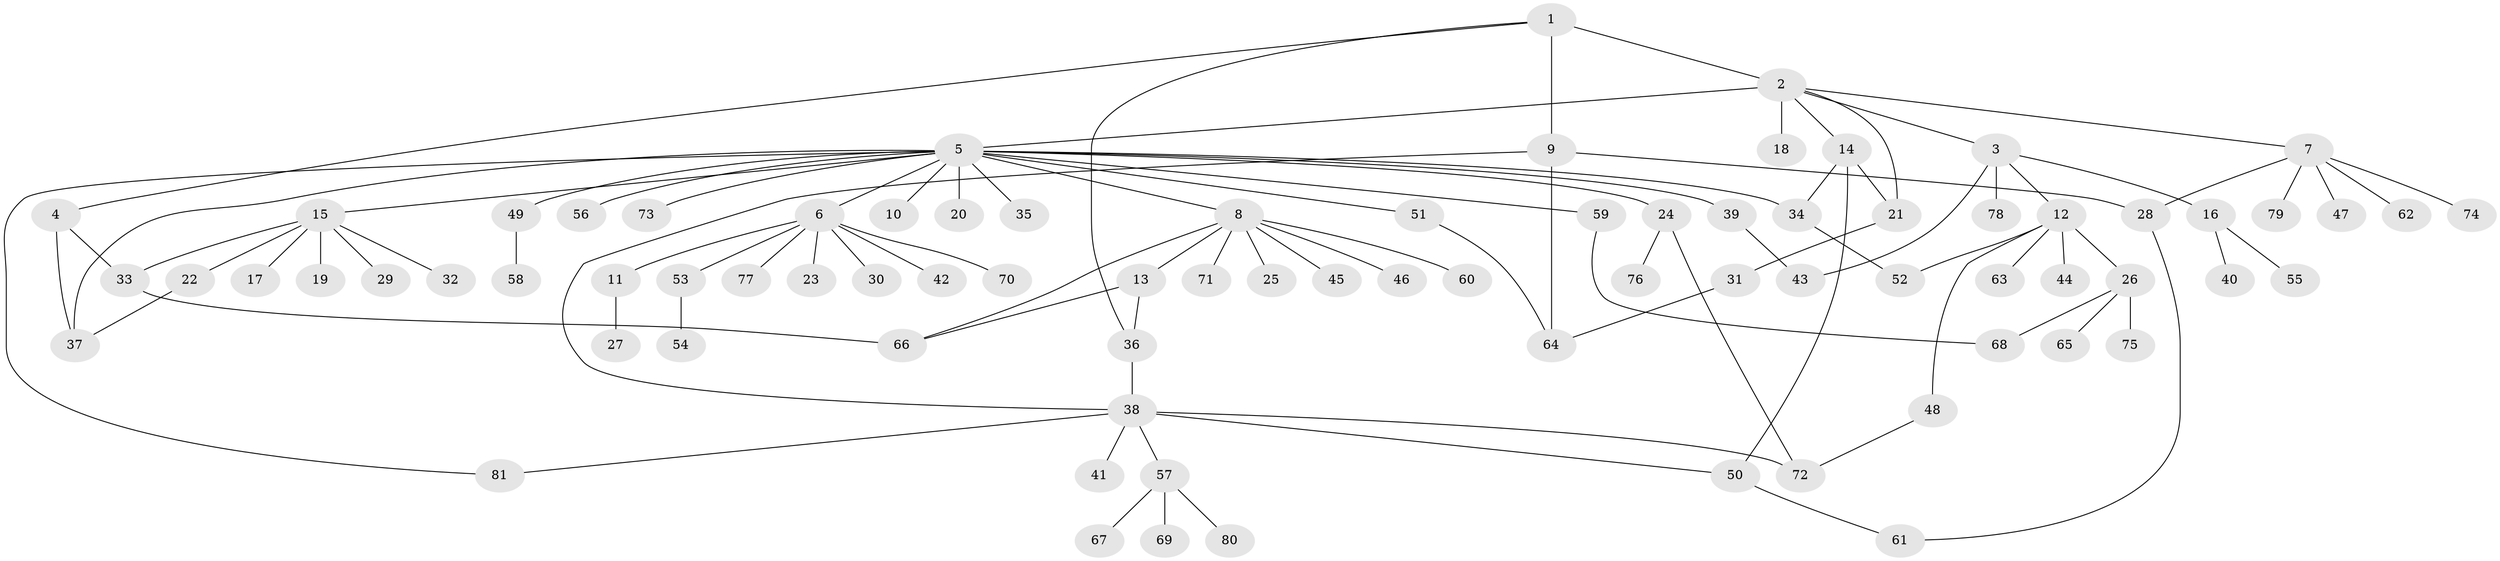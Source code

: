 // original degree distribution, {4: 0.05223880597014925, 14: 0.007462686567164179, 6: 0.007462686567164179, 5: 0.03731343283582089, 18: 0.007462686567164179, 9: 0.029850746268656716, 8: 0.022388059701492536, 2: 0.21641791044776118, 3: 0.08208955223880597, 1: 0.5373134328358209}
// Generated by graph-tools (version 1.1) at 2025/50/03/04/25 22:50:40]
// undirected, 81 vertices, 100 edges
graph export_dot {
  node [color=gray90,style=filled];
  1;
  2;
  3;
  4;
  5;
  6;
  7;
  8;
  9;
  10;
  11;
  12;
  13;
  14;
  15;
  16;
  17;
  18;
  19;
  20;
  21;
  22;
  23;
  24;
  25;
  26;
  27;
  28;
  29;
  30;
  31;
  32;
  33;
  34;
  35;
  36;
  37;
  38;
  39;
  40;
  41;
  42;
  43;
  44;
  45;
  46;
  47;
  48;
  49;
  50;
  51;
  52;
  53;
  54;
  55;
  56;
  57;
  58;
  59;
  60;
  61;
  62;
  63;
  64;
  65;
  66;
  67;
  68;
  69;
  70;
  71;
  72;
  73;
  74;
  75;
  76;
  77;
  78;
  79;
  80;
  81;
  1 -- 2 [weight=1.0];
  1 -- 4 [weight=1.0];
  1 -- 9 [weight=3.0];
  1 -- 36 [weight=1.0];
  2 -- 3 [weight=1.0];
  2 -- 5 [weight=1.0];
  2 -- 7 [weight=1.0];
  2 -- 14 [weight=1.0];
  2 -- 18 [weight=6.0];
  2 -- 21 [weight=1.0];
  3 -- 12 [weight=1.0];
  3 -- 16 [weight=1.0];
  3 -- 43 [weight=1.0];
  3 -- 78 [weight=1.0];
  4 -- 33 [weight=2.0];
  4 -- 37 [weight=1.0];
  5 -- 6 [weight=1.0];
  5 -- 8 [weight=1.0];
  5 -- 10 [weight=1.0];
  5 -- 15 [weight=1.0];
  5 -- 20 [weight=1.0];
  5 -- 24 [weight=1.0];
  5 -- 34 [weight=1.0];
  5 -- 35 [weight=1.0];
  5 -- 37 [weight=1.0];
  5 -- 39 [weight=1.0];
  5 -- 49 [weight=1.0];
  5 -- 51 [weight=1.0];
  5 -- 56 [weight=1.0];
  5 -- 59 [weight=1.0];
  5 -- 73 [weight=1.0];
  5 -- 81 [weight=1.0];
  6 -- 11 [weight=1.0];
  6 -- 23 [weight=1.0];
  6 -- 30 [weight=1.0];
  6 -- 42 [weight=1.0];
  6 -- 53 [weight=1.0];
  6 -- 70 [weight=1.0];
  6 -- 77 [weight=1.0];
  7 -- 28 [weight=1.0];
  7 -- 47 [weight=1.0];
  7 -- 62 [weight=1.0];
  7 -- 74 [weight=1.0];
  7 -- 79 [weight=1.0];
  8 -- 13 [weight=1.0];
  8 -- 25 [weight=1.0];
  8 -- 45 [weight=1.0];
  8 -- 46 [weight=1.0];
  8 -- 60 [weight=1.0];
  8 -- 66 [weight=1.0];
  8 -- 71 [weight=1.0];
  9 -- 28 [weight=1.0];
  9 -- 38 [weight=1.0];
  9 -- 64 [weight=2.0];
  11 -- 27 [weight=1.0];
  12 -- 26 [weight=1.0];
  12 -- 44 [weight=1.0];
  12 -- 48 [weight=1.0];
  12 -- 52 [weight=3.0];
  12 -- 63 [weight=1.0];
  13 -- 36 [weight=1.0];
  13 -- 66 [weight=1.0];
  14 -- 21 [weight=1.0];
  14 -- 34 [weight=1.0];
  14 -- 50 [weight=1.0];
  15 -- 17 [weight=1.0];
  15 -- 19 [weight=1.0];
  15 -- 22 [weight=1.0];
  15 -- 29 [weight=1.0];
  15 -- 32 [weight=1.0];
  15 -- 33 [weight=1.0];
  16 -- 40 [weight=1.0];
  16 -- 55 [weight=1.0];
  21 -- 31 [weight=1.0];
  22 -- 37 [weight=1.0];
  24 -- 72 [weight=1.0];
  24 -- 76 [weight=1.0];
  26 -- 65 [weight=1.0];
  26 -- 68 [weight=1.0];
  26 -- 75 [weight=1.0];
  28 -- 61 [weight=1.0];
  31 -- 64 [weight=1.0];
  33 -- 66 [weight=2.0];
  34 -- 52 [weight=1.0];
  36 -- 38 [weight=1.0];
  38 -- 41 [weight=1.0];
  38 -- 50 [weight=1.0];
  38 -- 57 [weight=1.0];
  38 -- 72 [weight=1.0];
  38 -- 81 [weight=1.0];
  39 -- 43 [weight=1.0];
  48 -- 72 [weight=1.0];
  49 -- 58 [weight=1.0];
  50 -- 61 [weight=1.0];
  51 -- 64 [weight=1.0];
  53 -- 54 [weight=1.0];
  57 -- 67 [weight=1.0];
  57 -- 69 [weight=1.0];
  57 -- 80 [weight=1.0];
  59 -- 68 [weight=1.0];
}
